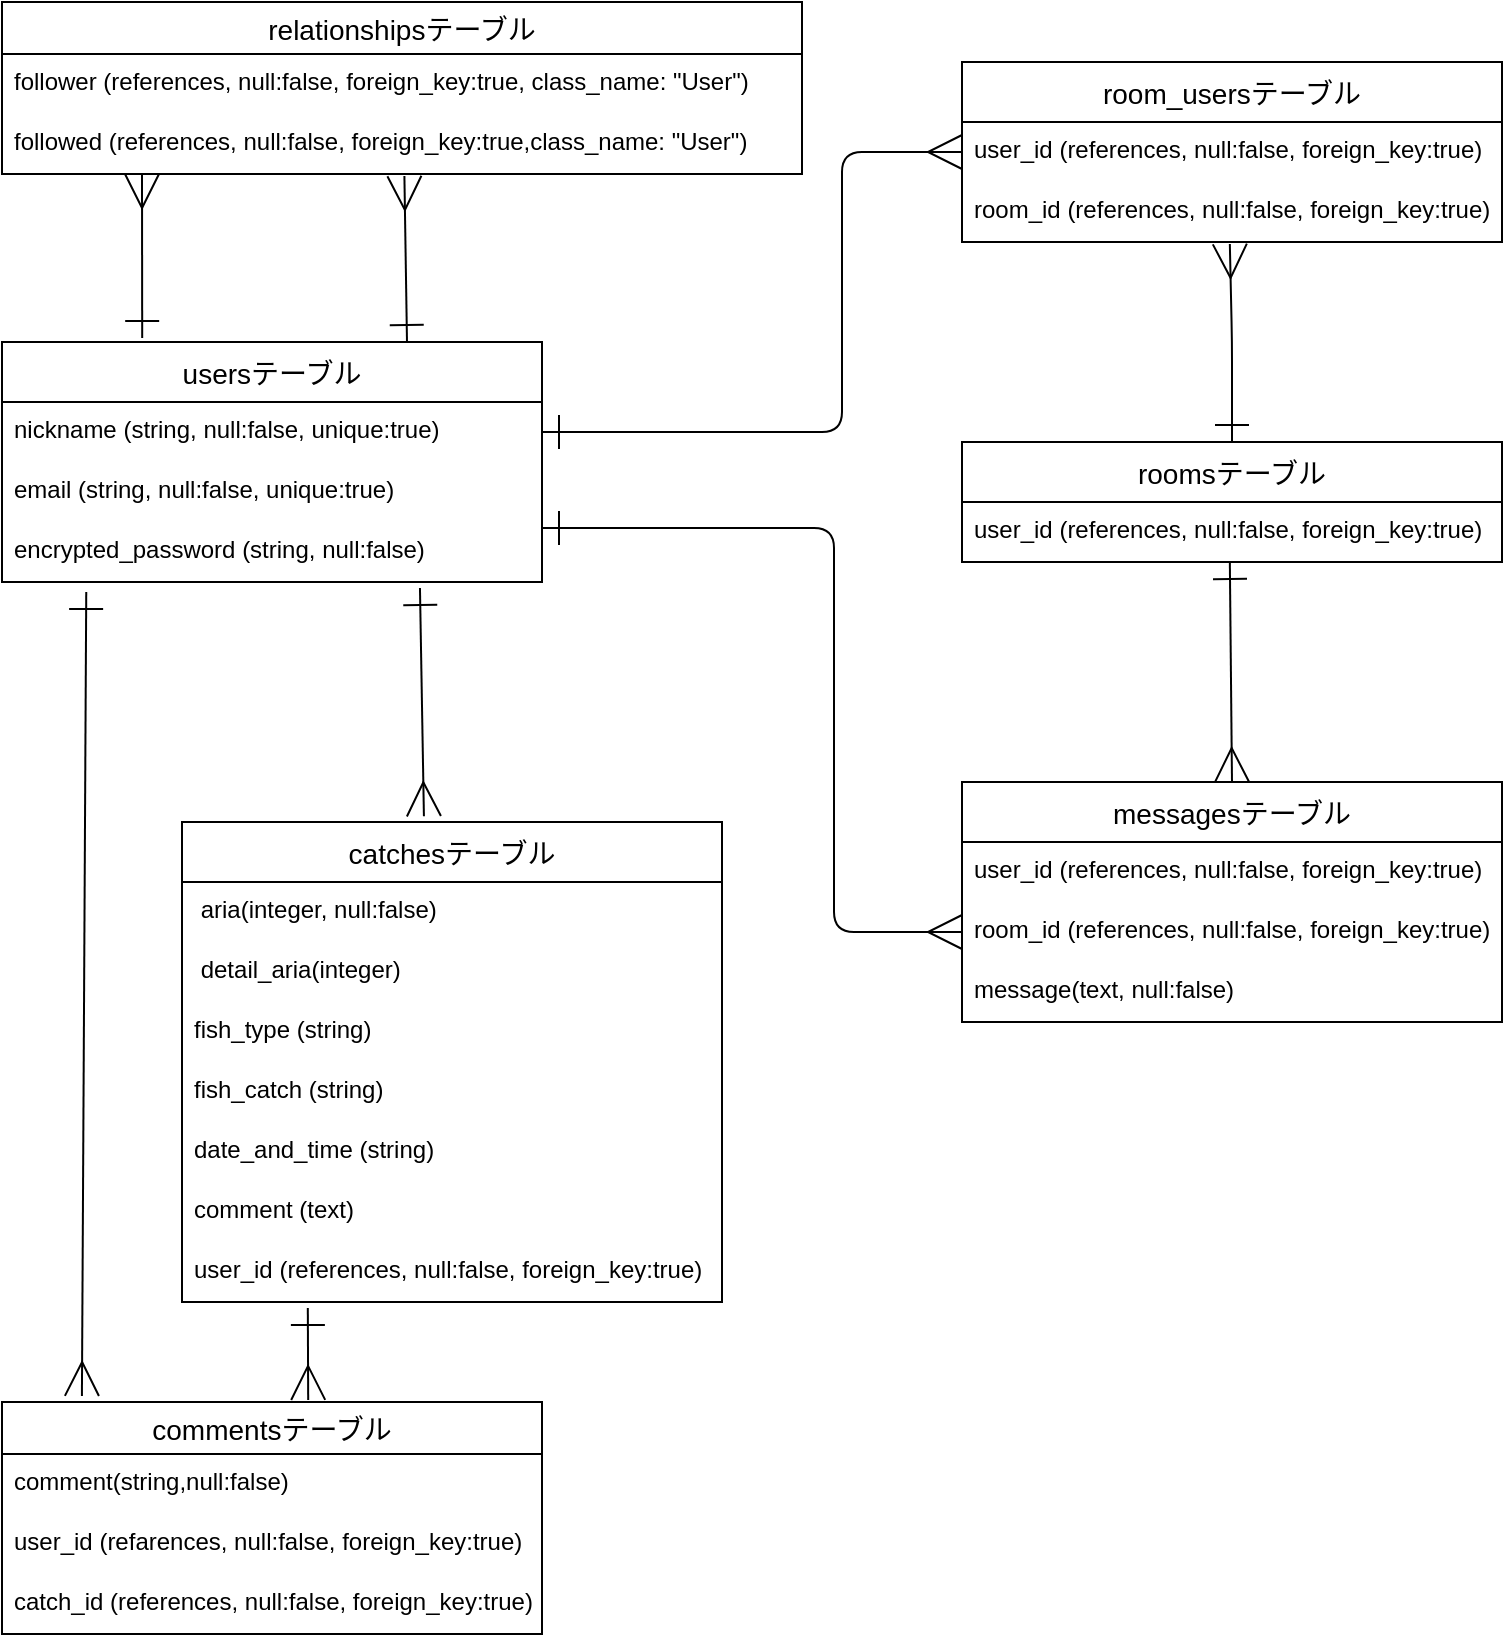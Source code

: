 <mxfile>
    <diagram id="6HblONTc8MJMGD49odPA" name="ページ1">
        <mxGraphModel dx="409" dy="807" grid="1" gridSize="10" guides="1" tooltips="1" connect="1" arrows="1" fold="1" page="1" pageScale="1" pageWidth="827" pageHeight="1169" math="0" shadow="0">
            <root>
                <mxCell id="0"/>
                <mxCell id="1" parent="0"/>
                <mxCell id="2" value="usersテーブル" style="swimlane;fontStyle=0;childLayout=stackLayout;horizontal=1;startSize=30;horizontalStack=0;resizeParent=1;resizeParentMax=0;resizeLast=0;collapsible=1;marginBottom=0;align=center;fontSize=14;" parent="1" vertex="1">
                    <mxGeometry x="40" y="180" width="270" height="120" as="geometry"/>
                </mxCell>
                <mxCell id="3" value="nickname (string, null:false, unique:true)" style="text;strokeColor=none;fillColor=none;spacingLeft=4;spacingRight=4;overflow=hidden;rotatable=0;points=[[0,0.5],[1,0.5]];portConstraint=eastwest;fontSize=12;" parent="2" vertex="1">
                    <mxGeometry y="30" width="270" height="30" as="geometry"/>
                </mxCell>
                <mxCell id="4" value="email (string, null:false, unique:true)" style="text;strokeColor=none;fillColor=none;spacingLeft=4;spacingRight=4;overflow=hidden;rotatable=0;points=[[0,0.5],[1,0.5]];portConstraint=eastwest;fontSize=12;" parent="2" vertex="1">
                    <mxGeometry y="60" width="270" height="30" as="geometry"/>
                </mxCell>
                <mxCell id="5" value="encrypted_password (string, null:false)" style="text;strokeColor=none;fillColor=none;spacingLeft=4;spacingRight=4;overflow=hidden;rotatable=0;points=[[0,0.5],[1,0.5]];portConstraint=eastwest;fontSize=12;" parent="2" vertex="1">
                    <mxGeometry y="90" width="270" height="30" as="geometry"/>
                </mxCell>
                <mxCell id="15" value="catchesテーブル" style="swimlane;fontStyle=0;childLayout=stackLayout;horizontal=1;startSize=30;horizontalStack=0;resizeParent=1;resizeParentMax=0;resizeLast=0;collapsible=1;marginBottom=0;align=center;fontSize=14;" parent="1" vertex="1">
                    <mxGeometry x="130" y="420" width="270" height="240" as="geometry"/>
                </mxCell>
                <mxCell id="16" value=" aria(integer, null:false)" style="text;strokeColor=none;fillColor=none;spacingLeft=4;spacingRight=4;overflow=hidden;rotatable=0;points=[[0,0.5],[1,0.5]];portConstraint=eastwest;fontSize=12;" parent="15" vertex="1">
                    <mxGeometry y="30" width="270" height="30" as="geometry"/>
                </mxCell>
                <mxCell id="17" value=" detail_aria(integer)" style="text;strokeColor=none;fillColor=none;spacingLeft=4;spacingRight=4;overflow=hidden;rotatable=0;points=[[0,0.5],[1,0.5]];portConstraint=eastwest;fontSize=12;" parent="15" vertex="1">
                    <mxGeometry y="60" width="270" height="30" as="geometry"/>
                </mxCell>
                <mxCell id="18" value="fish_type (string)" style="text;strokeColor=none;fillColor=none;spacingLeft=4;spacingRight=4;overflow=hidden;rotatable=0;points=[[0,0.5],[1,0.5]];portConstraint=eastwest;fontSize=12;" parent="15" vertex="1">
                    <mxGeometry y="90" width="270" height="30" as="geometry"/>
                </mxCell>
                <mxCell id="19" value="fish_catch (string)" style="text;strokeColor=none;fillColor=none;spacingLeft=4;spacingRight=4;overflow=hidden;rotatable=0;points=[[0,0.5],[1,0.5]];portConstraint=eastwest;fontSize=12;" parent="15" vertex="1">
                    <mxGeometry y="120" width="270" height="30" as="geometry"/>
                </mxCell>
                <mxCell id="20" value="date_and_time (string)" style="text;strokeColor=none;fillColor=none;spacingLeft=4;spacingRight=4;overflow=hidden;rotatable=0;points=[[0,0.5],[1,0.5]];portConstraint=eastwest;fontSize=12;" parent="15" vertex="1">
                    <mxGeometry y="150" width="270" height="30" as="geometry"/>
                </mxCell>
                <mxCell id="21" value="comment (text)" style="text;strokeColor=none;fillColor=none;spacingLeft=4;spacingRight=4;overflow=hidden;rotatable=0;points=[[0,0.5],[1,0.5]];portConstraint=eastwest;fontSize=12;" parent="15" vertex="1">
                    <mxGeometry y="180" width="270" height="30" as="geometry"/>
                </mxCell>
                <mxCell id="24" value="user_id (references, null:false, foreign_key:true)" style="text;strokeColor=none;fillColor=none;spacingLeft=4;spacingRight=4;overflow=hidden;rotatable=0;points=[[0,0.5],[1,0.5]];portConstraint=eastwest;fontSize=12;" parent="15" vertex="1">
                    <mxGeometry y="210" width="270" height="30" as="geometry"/>
                </mxCell>
                <mxCell id="25" style="html=1;startArrow=ERone;startFill=0;endArrow=ERmany;endFill=0;startSize=15;endSize=15;exitX=0.774;exitY=1.1;exitDx=0;exitDy=0;exitPerimeter=0;entryX=0.448;entryY=-0.012;entryDx=0;entryDy=0;entryPerimeter=0;" parent="1" source="5" target="15" edge="1">
                    <mxGeometry relative="1" as="geometry">
                        <mxPoint x="250" y="310" as="sourcePoint"/>
                        <mxPoint x="250" y="410" as="targetPoint"/>
                    </mxGeometry>
                </mxCell>
                <mxCell id="26" value="commentsテーブル" style="swimlane;fontStyle=0;childLayout=stackLayout;horizontal=1;startSize=26;horizontalStack=0;resizeParent=1;resizeParentMax=0;resizeLast=0;collapsible=1;marginBottom=0;align=center;fontSize=14;" parent="1" vertex="1">
                    <mxGeometry x="40" y="710" width="270" height="116" as="geometry"/>
                </mxCell>
                <mxCell id="29" value="comment(string,null:false)" style="text;strokeColor=none;fillColor=none;spacingLeft=4;spacingRight=4;overflow=hidden;rotatable=0;points=[[0,0.5],[1,0.5]];portConstraint=eastwest;fontSize=12;" parent="26" vertex="1">
                    <mxGeometry y="26" width="270" height="30" as="geometry"/>
                </mxCell>
                <mxCell id="27" value="user_id (refarences, null:false, foreign_key:true)" style="text;strokeColor=none;fillColor=none;spacingLeft=4;spacingRight=4;overflow=hidden;rotatable=0;points=[[0,0.5],[1,0.5]];portConstraint=eastwest;fontSize=12;" parent="26" vertex="1">
                    <mxGeometry y="56" width="270" height="30" as="geometry"/>
                </mxCell>
                <mxCell id="28" value="catch_id (references, null:false, foreign_key:true)" style="text;strokeColor=none;fillColor=none;spacingLeft=4;spacingRight=4;overflow=hidden;rotatable=0;points=[[0,0.5],[1,0.5]];portConstraint=eastwest;fontSize=12;" parent="26" vertex="1">
                    <mxGeometry y="86" width="270" height="30" as="geometry"/>
                </mxCell>
                <mxCell id="30" value="relationshipsテーブル" style="swimlane;fontStyle=0;childLayout=stackLayout;horizontal=1;startSize=26;horizontalStack=0;resizeParent=1;resizeParentMax=0;resizeLast=0;collapsible=1;marginBottom=0;align=center;fontSize=14;" parent="1" vertex="1">
                    <mxGeometry x="40" y="10" width="400" height="86" as="geometry"/>
                </mxCell>
                <mxCell id="32" value="follower (references, null:false, foreign_key:true, class_name: &quot;User&quot;)" style="text;strokeColor=none;fillColor=none;spacingLeft=4;spacingRight=4;overflow=hidden;rotatable=0;points=[[0,0.5],[1,0.5]];portConstraint=eastwest;fontSize=12;" parent="30" vertex="1">
                    <mxGeometry y="26" width="400" height="30" as="geometry"/>
                </mxCell>
                <mxCell id="33" value="followed (references, null:false, foreign_key:true,class_name: &quot;User&quot;)" style="text;strokeColor=none;fillColor=none;spacingLeft=4;spacingRight=4;overflow=hidden;rotatable=0;points=[[0,0.5],[1,0.5]];portConstraint=eastwest;fontSize=12;" parent="30" vertex="1">
                    <mxGeometry y="56" width="400" height="30" as="geometry"/>
                </mxCell>
                <mxCell id="34" style="html=1;exitX=0.156;exitY=1.167;exitDx=0;exitDy=0;startArrow=ERone;startFill=0;endArrow=ERmany;endFill=0;startSize=15;endSize=15;entryX=0.148;entryY=-0.026;entryDx=0;entryDy=0;entryPerimeter=0;exitPerimeter=0;" parent="1" source="5" target="26" edge="1">
                    <mxGeometry relative="1" as="geometry">
                        <mxPoint x="160" y="190" as="sourcePoint"/>
                        <mxPoint x="270" y="190" as="targetPoint"/>
                    </mxGeometry>
                </mxCell>
                <mxCell id="36" style="html=1;exitX=0.473;exitY=1.067;exitDx=0;exitDy=0;startArrow=ERmany;startFill=0;endArrow=ERone;endFill=0;startSize=15;endSize=15;exitPerimeter=0;" parent="1" edge="1">
                    <mxGeometry relative="1" as="geometry">
                        <mxPoint x="110.0" y="96.0" as="sourcePoint"/>
                        <mxPoint x="110.1" y="177.99" as="targetPoint"/>
                    </mxGeometry>
                </mxCell>
                <mxCell id="35" style="html=1;exitX=0.503;exitY=1.033;exitDx=0;exitDy=0;startArrow=ERmany;startFill=0;endArrow=ERone;endFill=0;startSize=15;endSize=15;exitPerimeter=0;entryX=0.75;entryY=0;entryDx=0;entryDy=0;" parent="1" source="33" target="2" edge="1">
                    <mxGeometry relative="1" as="geometry">
                        <mxPoint x="180.0" y="90" as="sourcePoint"/>
                        <mxPoint x="182" y="180" as="targetPoint"/>
                    </mxGeometry>
                </mxCell>
                <mxCell id="37" style="html=1;startArrow=ERone;startFill=0;endArrow=ERmany;endFill=0;startSize=15;endSize=15;edgeStyle=orthogonalEdgeStyle;entryX=0;entryY=0.5;entryDx=0;entryDy=0;exitX=1;exitY=0.5;exitDx=0;exitDy=0;" parent="1" source="3" target="39" edge="1">
                    <mxGeometry relative="1" as="geometry">
                        <mxPoint x="330" y="248" as="sourcePoint"/>
                        <mxPoint x="480" y="250" as="targetPoint"/>
                        <Array as="points">
                            <mxPoint x="460" y="225"/>
                            <mxPoint x="460" y="85"/>
                        </Array>
                    </mxGeometry>
                </mxCell>
                <mxCell id="38" value="room_usersテーブル" style="swimlane;fontStyle=0;childLayout=stackLayout;horizontal=1;startSize=30;horizontalStack=0;resizeParent=1;resizeParentMax=0;resizeLast=0;collapsible=1;marginBottom=0;align=center;fontSize=14;" parent="1" vertex="1">
                    <mxGeometry x="520" y="40" width="270" height="90" as="geometry"/>
                </mxCell>
                <mxCell id="39" value="user_id (references, null:false, foreign_key:true)" style="text;strokeColor=none;fillColor=none;spacingLeft=4;spacingRight=4;overflow=hidden;rotatable=0;points=[[0,0.5],[1,0.5]];portConstraint=eastwest;fontSize=12;" parent="38" vertex="1">
                    <mxGeometry y="30" width="270" height="30" as="geometry"/>
                </mxCell>
                <mxCell id="40" value="room_id (references, null:false, foreign_key:true)" style="text;strokeColor=none;fillColor=none;spacingLeft=4;spacingRight=4;overflow=hidden;rotatable=0;points=[[0,0.5],[1,0.5]];portConstraint=eastwest;fontSize=12;" parent="38" vertex="1">
                    <mxGeometry y="60" width="270" height="30" as="geometry"/>
                </mxCell>
                <mxCell id="43" value="roomsテーブル" style="swimlane;fontStyle=0;childLayout=stackLayout;horizontal=1;startSize=30;horizontalStack=0;resizeParent=1;resizeParentMax=0;resizeLast=0;collapsible=1;marginBottom=0;align=center;fontSize=14;" parent="1" vertex="1">
                    <mxGeometry x="520" y="230" width="270" height="60" as="geometry"/>
                </mxCell>
                <mxCell id="44" value="user_id (references, null:false, foreign_key:true)" style="text;strokeColor=none;fillColor=none;spacingLeft=4;spacingRight=4;overflow=hidden;rotatable=0;points=[[0,0.5],[1,0.5]];portConstraint=eastwest;fontSize=12;" parent="43" vertex="1">
                    <mxGeometry y="30" width="270" height="30" as="geometry"/>
                </mxCell>
                <mxCell id="46" value="messagesテーブル" style="swimlane;fontStyle=0;childLayout=stackLayout;horizontal=1;startSize=30;horizontalStack=0;resizeParent=1;resizeParentMax=0;resizeLast=0;collapsible=1;marginBottom=0;align=center;fontSize=14;" parent="1" vertex="1">
                    <mxGeometry x="520" y="400" width="270" height="120" as="geometry"/>
                </mxCell>
                <mxCell id="47" value="user_id (references, null:false, foreign_key:true)" style="text;strokeColor=none;fillColor=none;spacingLeft=4;spacingRight=4;overflow=hidden;rotatable=0;points=[[0,0.5],[1,0.5]];portConstraint=eastwest;fontSize=12;" parent="46" vertex="1">
                    <mxGeometry y="30" width="270" height="30" as="geometry"/>
                </mxCell>
                <mxCell id="48" value="room_id (references, null:false, foreign_key:true)" style="text;strokeColor=none;fillColor=none;spacingLeft=4;spacingRight=4;overflow=hidden;rotatable=0;points=[[0,0.5],[1,0.5]];portConstraint=eastwest;fontSize=12;" parent="46" vertex="1">
                    <mxGeometry y="60" width="270" height="30" as="geometry"/>
                </mxCell>
                <mxCell id="49" value="message(text, null:false)" style="text;strokeColor=none;fillColor=none;spacingLeft=4;spacingRight=4;overflow=hidden;rotatable=0;points=[[0,0.5],[1,0.5]];portConstraint=eastwest;fontSize=12;" parent="46" vertex="1">
                    <mxGeometry y="90" width="270" height="30" as="geometry"/>
                </mxCell>
                <mxCell id="50" style="html=1;startArrow=ERone;startFill=0;endArrow=ERmany;endFill=0;startSize=15;endSize=15;exitX=1.015;exitY=0.267;exitDx=0;exitDy=0;exitPerimeter=0;edgeStyle=orthogonalEdgeStyle;" parent="1" target="48" edge="1">
                    <mxGeometry relative="1" as="geometry">
                        <mxPoint x="310.0" y="273.01" as="sourcePoint"/>
                        <mxPoint x="516" y="470" as="targetPoint"/>
                        <Array as="points">
                            <mxPoint x="456" y="273"/>
                            <mxPoint x="456" y="475"/>
                        </Array>
                    </mxGeometry>
                </mxCell>
                <mxCell id="51" style="html=1;startArrow=ERone;startFill=0;endArrow=ERmany;endFill=0;startSize=15;endSize=15;exitX=0.496;exitY=1;exitDx=0;exitDy=0;exitPerimeter=0;entryX=0.5;entryY=0;entryDx=0;entryDy=0;" parent="1" source="44" target="46" edge="1">
                    <mxGeometry relative="1" as="geometry">
                        <mxPoint x="650" y="290" as="sourcePoint"/>
                        <mxPoint x="652" y="390" as="targetPoint"/>
                    </mxGeometry>
                </mxCell>
                <mxCell id="52" style="html=1;startArrow=ERone;startFill=0;endArrow=ERmany;endFill=0;startSize=15;endSize=15;exitX=0.5;exitY=0;exitDx=0;exitDy=0;entryX=0.496;entryY=1.033;entryDx=0;entryDy=0;entryPerimeter=0;" parent="1" source="43" target="40" edge="1">
                    <mxGeometry relative="1" as="geometry">
                        <mxPoint x="663.92" y="205" as="sourcePoint"/>
                        <mxPoint x="665" y="315" as="targetPoint"/>
                        <Array as="points">
                            <mxPoint x="655" y="180"/>
                        </Array>
                    </mxGeometry>
                </mxCell>
                <mxCell id="53" style="html=1;exitX=0.233;exitY=1.1;exitDx=0;exitDy=0;startArrow=ERone;startFill=0;endArrow=ERmany;endFill=0;startSize=15;endSize=15;entryX=0.567;entryY=-0.009;entryDx=0;entryDy=0;entryPerimeter=0;exitPerimeter=0;" parent="1" source="24" target="26" edge="1">
                    <mxGeometry relative="1" as="geometry">
                        <mxPoint x="192.16" y="339.01" as="sourcePoint"/>
                        <mxPoint x="190.0" y="740.984" as="targetPoint"/>
                    </mxGeometry>
                </mxCell>
            </root>
        </mxGraphModel>
    </diagram>
</mxfile>